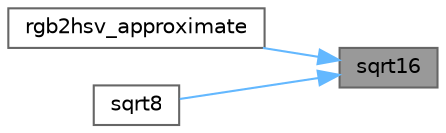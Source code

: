 digraph "sqrt16"
{
 // LATEX_PDF_SIZE
  bgcolor="transparent";
  edge [fontname=Helvetica,fontsize=10,labelfontname=Helvetica,labelfontsize=10];
  node [fontname=Helvetica,fontsize=10,shape=box,height=0.2,width=0.4];
  rankdir="RL";
  Node1 [id="Node000001",label="sqrt16",height=0.2,width=0.4,color="gray40", fillcolor="grey60", style="filled", fontcolor="black",tooltip="Square root for 16-bit integers."];
  Node1 -> Node2 [id="edge1_Node000001_Node000002",dir="back",color="steelblue1",style="solid",tooltip=" "];
  Node2 [id="Node000002",label="rgb2hsv_approximate",height=0.2,width=0.4,color="grey40", fillcolor="white", style="filled",URL="$dd/dc7/group___h_s_v2_r_g_b_gab3d6aa6b1a86a5e9bb820c55c68fe4b9.html#gab3d6aa6b1a86a5e9bb820c55c68fe4b9",tooltip="Recover approximate HSV values from RGB."];
  Node1 -> Node3 [id="edge2_Node000001_Node000003",dir="back",color="steelblue1",style="solid",tooltip=" "];
  Node3 [id="Node000003",label="sqrt8",height=0.2,width=0.4,color="grey40", fillcolor="white", style="filled",URL="$d5/d98/group___math_gab7c7302374c7a8d9f4f94a23510b0b07.html#gab7c7302374c7a8d9f4f94a23510b0b07",tooltip=" "];
}
